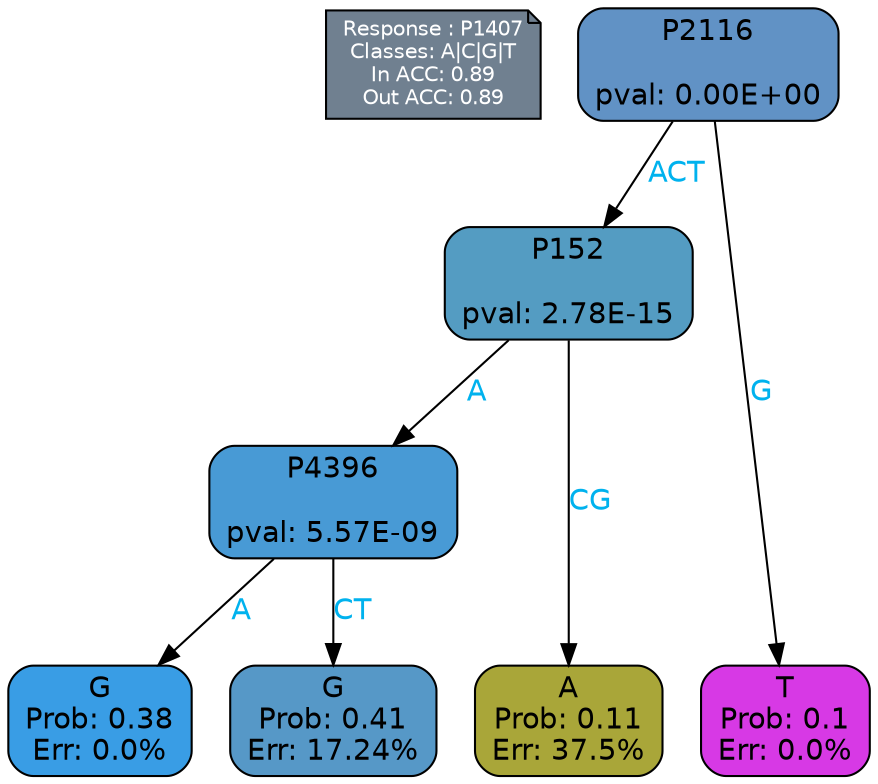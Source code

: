 digraph Tree {
node [shape=box, style="filled, rounded", color="black", fontname=helvetica] ;
graph [ranksep=equally, splines=polylines, bgcolor=transparent, dpi=600] ;
edge [fontname=helvetica] ;
LEGEND [label="Response : P1407
Classes: A|C|G|T
In ACC: 0.89
Out ACC: 0.89
",shape=note,align=left,style=filled,fillcolor="slategray",fontcolor="white",fontsize=10];1 [label="P2116

pval: 0.00E+00", fillcolor="#6192c5"] ;
2 [label="P152

pval: 2.78E-15", fillcolor="#549cc2"] ;
3 [label="P4396

pval: 5.57E-09", fillcolor="#489ad5"] ;
4 [label="G
Prob: 0.38
Err: 0.0%", fillcolor="#399de5"] ;
5 [label="G
Prob: 0.41
Err: 17.24%", fillcolor="#5698c7"] ;
6 [label="A
Prob: 0.11
Err: 37.5%", fillcolor="#a9a639"] ;
7 [label="T
Prob: 0.1
Err: 0.0%", fillcolor="#d739e5"] ;
1 -> 2 [label="ACT",fontcolor=deepskyblue2] ;
1 -> 7 [label="G",fontcolor=deepskyblue2] ;
2 -> 3 [label="A",fontcolor=deepskyblue2] ;
2 -> 6 [label="CG",fontcolor=deepskyblue2] ;
3 -> 4 [label="A",fontcolor=deepskyblue2] ;
3 -> 5 [label="CT",fontcolor=deepskyblue2] ;
{rank = same; 4;5;6;7;}{rank = same; LEGEND;1;}}